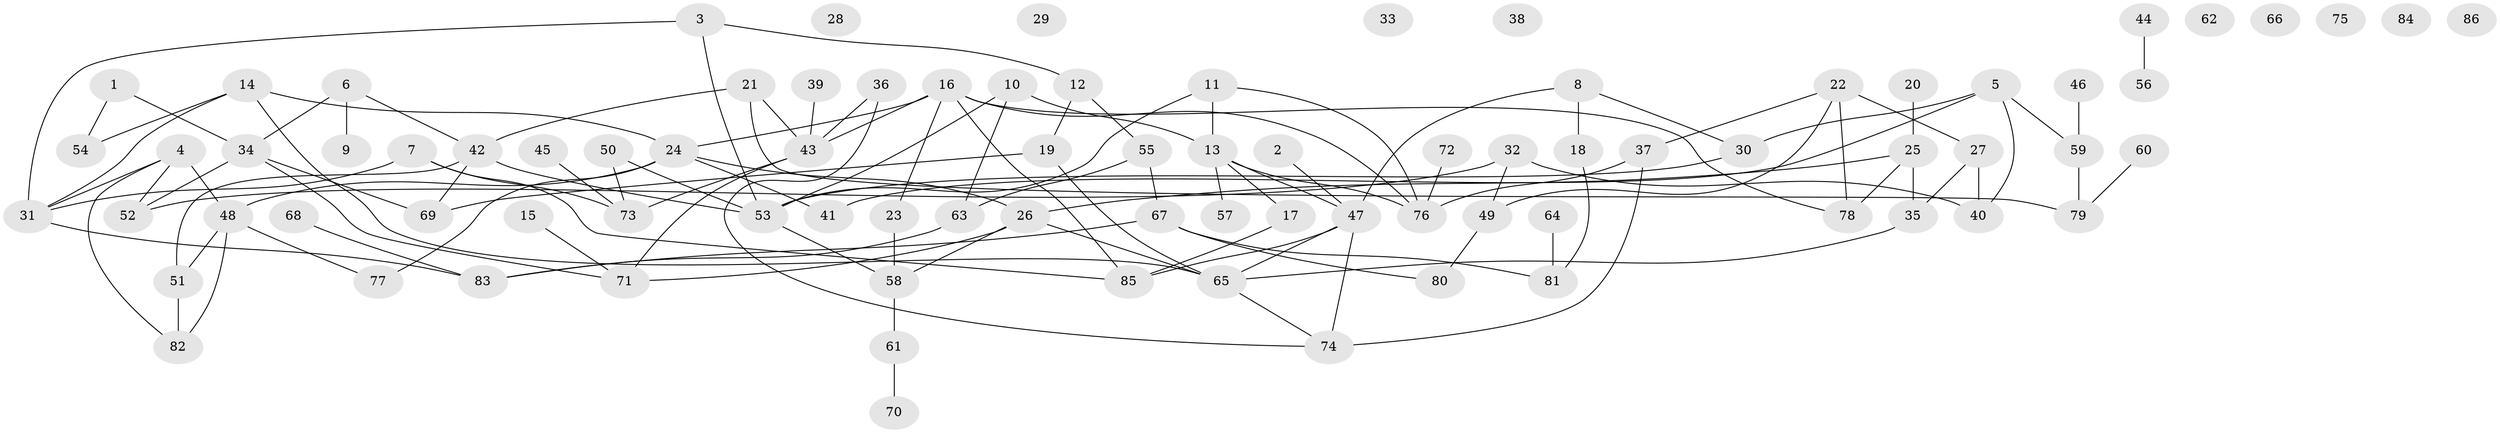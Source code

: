 // coarse degree distribution, {5: 0.11627906976744186, 1: 0.20930232558139536, 8: 0.06976744186046512, 11: 0.023255813953488372, 2: 0.09302325581395349, 7: 0.046511627906976744, 4: 0.16279069767441862, 3: 0.046511627906976744, 9: 0.023255813953488372, 0: 0.20930232558139536}
// Generated by graph-tools (version 1.1) at 2025/16/03/04/25 18:16:43]
// undirected, 86 vertices, 118 edges
graph export_dot {
graph [start="1"]
  node [color=gray90,style=filled];
  1;
  2;
  3;
  4;
  5;
  6;
  7;
  8;
  9;
  10;
  11;
  12;
  13;
  14;
  15;
  16;
  17;
  18;
  19;
  20;
  21;
  22;
  23;
  24;
  25;
  26;
  27;
  28;
  29;
  30;
  31;
  32;
  33;
  34;
  35;
  36;
  37;
  38;
  39;
  40;
  41;
  42;
  43;
  44;
  45;
  46;
  47;
  48;
  49;
  50;
  51;
  52;
  53;
  54;
  55;
  56;
  57;
  58;
  59;
  60;
  61;
  62;
  63;
  64;
  65;
  66;
  67;
  68;
  69;
  70;
  71;
  72;
  73;
  74;
  75;
  76;
  77;
  78;
  79;
  80;
  81;
  82;
  83;
  84;
  85;
  86;
  1 -- 34;
  1 -- 54;
  2 -- 47;
  3 -- 12;
  3 -- 31;
  3 -- 53;
  4 -- 31;
  4 -- 48;
  4 -- 52;
  4 -- 82;
  5 -- 30;
  5 -- 40;
  5 -- 41;
  5 -- 59;
  6 -- 9;
  6 -- 34;
  6 -- 42;
  7 -- 31;
  7 -- 73;
  7 -- 85;
  8 -- 18;
  8 -- 30;
  8 -- 47;
  10 -- 13;
  10 -- 53;
  10 -- 63;
  11 -- 13;
  11 -- 53;
  11 -- 76;
  12 -- 19;
  12 -- 55;
  13 -- 17;
  13 -- 47;
  13 -- 57;
  13 -- 76;
  14 -- 24;
  14 -- 31;
  14 -- 54;
  14 -- 65;
  15 -- 71;
  16 -- 23;
  16 -- 24;
  16 -- 43;
  16 -- 76;
  16 -- 78;
  16 -- 85;
  17 -- 85;
  18 -- 81;
  19 -- 65;
  19 -- 69;
  20 -- 25;
  21 -- 42;
  21 -- 43;
  21 -- 79;
  22 -- 27;
  22 -- 37;
  22 -- 49;
  22 -- 78;
  23 -- 58;
  24 -- 26;
  24 -- 41;
  24 -- 48;
  24 -- 77;
  25 -- 26;
  25 -- 35;
  25 -- 78;
  26 -- 58;
  26 -- 65;
  26 -- 71;
  27 -- 35;
  27 -- 40;
  30 -- 53;
  31 -- 83;
  32 -- 40;
  32 -- 49;
  32 -- 52;
  34 -- 52;
  34 -- 69;
  34 -- 71;
  35 -- 65;
  36 -- 43;
  36 -- 74;
  37 -- 74;
  37 -- 76;
  39 -- 43;
  42 -- 51;
  42 -- 53;
  42 -- 69;
  43 -- 71;
  43 -- 73;
  44 -- 56;
  45 -- 73;
  46 -- 59;
  47 -- 65;
  47 -- 74;
  47 -- 85;
  48 -- 51;
  48 -- 77;
  48 -- 82;
  49 -- 80;
  50 -- 53;
  50 -- 73;
  51 -- 82;
  53 -- 58;
  55 -- 63;
  55 -- 67;
  58 -- 61;
  59 -- 79;
  60 -- 79;
  61 -- 70;
  63 -- 83;
  64 -- 81;
  65 -- 74;
  67 -- 80;
  67 -- 81;
  67 -- 83;
  68 -- 83;
  72 -- 76;
}
